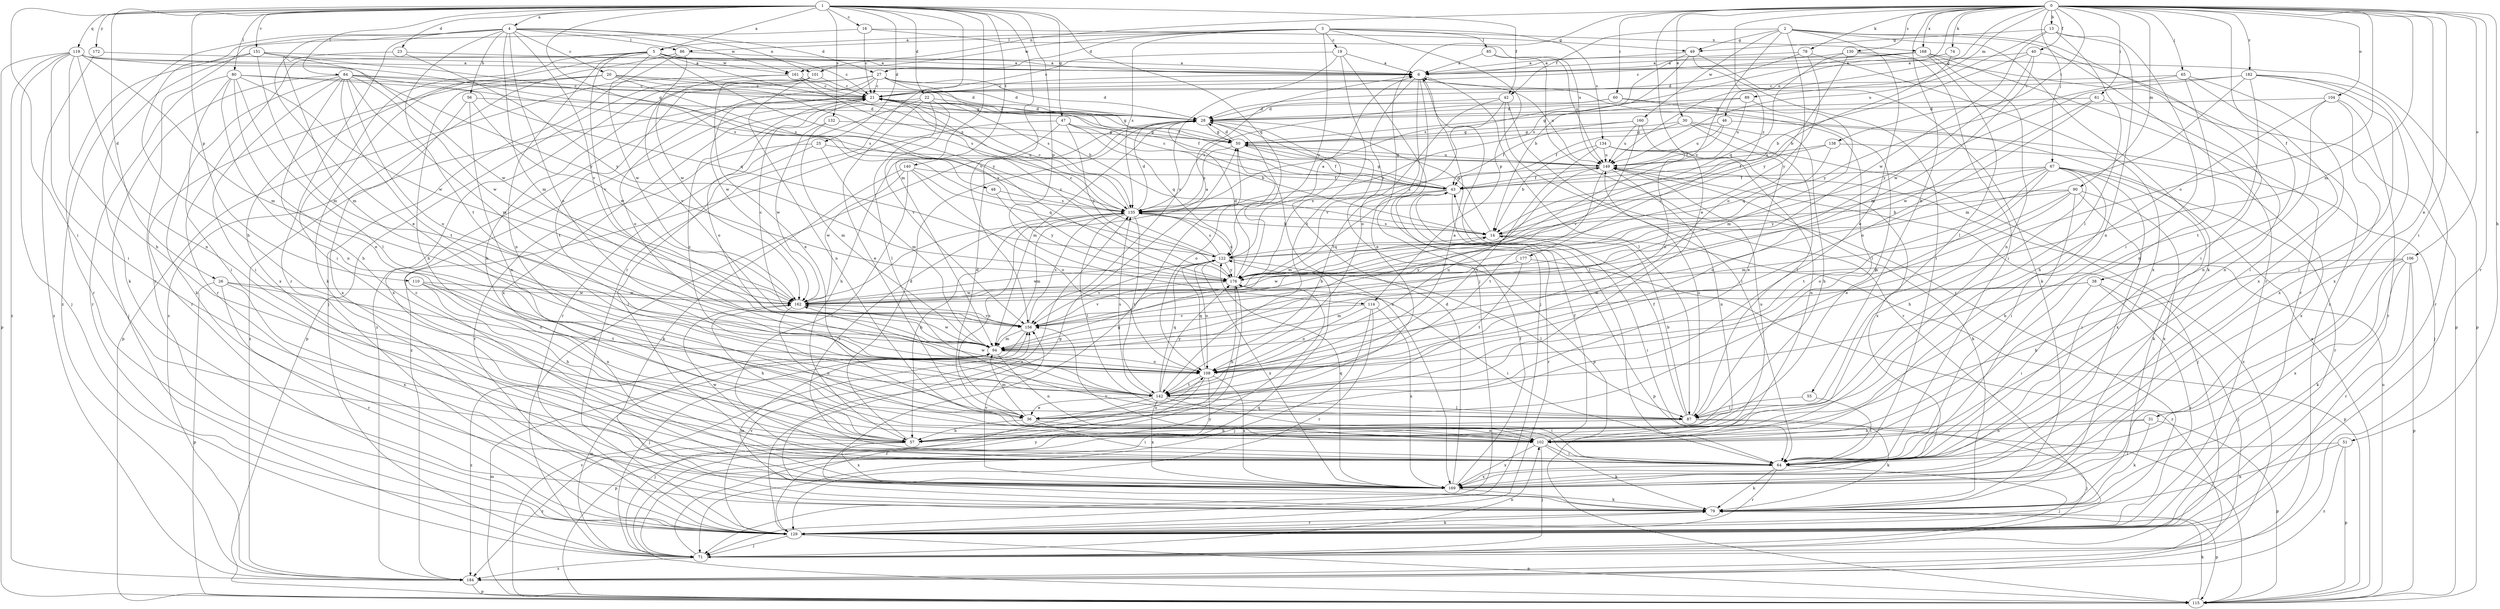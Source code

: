 strict digraph  {
0;
1;
2;
3;
4;
5;
6;
13;
14;
16;
19;
20;
21;
22;
23;
25;
26;
27;
28;
30;
31;
36;
38;
40;
42;
43;
46;
47;
48;
49;
50;
51;
55;
56;
57;
60;
61;
64;
65;
67;
71;
74;
78;
79;
80;
84;
85;
86;
87;
89;
90;
94;
101;
102;
104;
106;
108;
110;
114;
115;
119;
122;
129;
130;
132;
134;
135;
138;
140;
142;
149;
151;
156;
160;
161;
162;
168;
169;
172;
176;
177;
182;
184;
0 -> 13  [label=b];
0 -> 30  [label=e];
0 -> 31  [label=e];
0 -> 36  [label=e];
0 -> 38  [label=f];
0 -> 40  [label=f];
0 -> 46  [label=g];
0 -> 51  [label=h];
0 -> 55  [label=h];
0 -> 60  [label=i];
0 -> 61  [label=i];
0 -> 64  [label=i];
0 -> 65  [label=j];
0 -> 67  [label=j];
0 -> 71  [label=j];
0 -> 74  [label=k];
0 -> 78  [label=k];
0 -> 89  [label=m];
0 -> 90  [label=m];
0 -> 94  [label=m];
0 -> 101  [label=n];
0 -> 104  [label=o];
0 -> 106  [label=o];
0 -> 108  [label=o];
0 -> 129  [label=r];
0 -> 130  [label=s];
0 -> 138  [label=t];
0 -> 149  [label=u];
0 -> 168  [label=x];
0 -> 177  [label=z];
0 -> 182  [label=z];
1 -> 4  [label=a];
1 -> 5  [label=a];
1 -> 16  [label=c];
1 -> 22  [label=d];
1 -> 23  [label=d];
1 -> 25  [label=d];
1 -> 26  [label=d];
1 -> 42  [label=f];
1 -> 47  [label=g];
1 -> 48  [label=g];
1 -> 64  [label=i];
1 -> 80  [label=l];
1 -> 84  [label=l];
1 -> 94  [label=m];
1 -> 110  [label=p];
1 -> 114  [label=p];
1 -> 119  [label=q];
1 -> 122  [label=q];
1 -> 129  [label=r];
1 -> 132  [label=s];
1 -> 140  [label=t];
1 -> 151  [label=v];
1 -> 156  [label=v];
1 -> 172  [label=y];
2 -> 36  [label=e];
2 -> 42  [label=f];
2 -> 49  [label=g];
2 -> 79  [label=k];
2 -> 108  [label=o];
2 -> 129  [label=r];
2 -> 160  [label=w];
2 -> 176  [label=y];
2 -> 184  [label=z];
3 -> 5  [label=a];
3 -> 19  [label=c];
3 -> 27  [label=d];
3 -> 85  [label=l];
3 -> 86  [label=l];
3 -> 114  [label=p];
3 -> 134  [label=s];
3 -> 135  [label=s];
3 -> 161  [label=w];
3 -> 168  [label=x];
3 -> 176  [label=y];
4 -> 20  [label=c];
4 -> 27  [label=d];
4 -> 36  [label=e];
4 -> 56  [label=h];
4 -> 57  [label=h];
4 -> 86  [label=l];
4 -> 94  [label=m];
4 -> 101  [label=n];
4 -> 108  [label=o];
4 -> 129  [label=r];
4 -> 142  [label=t];
4 -> 156  [label=v];
4 -> 161  [label=w];
4 -> 184  [label=z];
5 -> 6  [label=a];
5 -> 21  [label=c];
5 -> 64  [label=i];
5 -> 79  [label=k];
5 -> 102  [label=n];
5 -> 129  [label=r];
5 -> 135  [label=s];
5 -> 156  [label=v];
5 -> 161  [label=w];
5 -> 162  [label=w];
5 -> 176  [label=y];
6 -> 21  [label=c];
6 -> 36  [label=e];
6 -> 64  [label=i];
6 -> 87  [label=l];
6 -> 108  [label=o];
6 -> 176  [label=y];
13 -> 49  [label=g];
13 -> 64  [label=i];
13 -> 87  [label=l];
13 -> 102  [label=n];
13 -> 149  [label=u];
13 -> 162  [label=w];
14 -> 28  [label=d];
14 -> 64  [label=i];
14 -> 115  [label=p];
14 -> 122  [label=q];
14 -> 135  [label=s];
16 -> 21  [label=c];
16 -> 49  [label=g];
16 -> 129  [label=r];
16 -> 149  [label=u];
19 -> 6  [label=a];
19 -> 21  [label=c];
19 -> 71  [label=j];
19 -> 142  [label=t];
19 -> 156  [label=v];
20 -> 21  [label=c];
20 -> 28  [label=d];
20 -> 57  [label=h];
20 -> 129  [label=r];
20 -> 135  [label=s];
20 -> 169  [label=x];
20 -> 176  [label=y];
21 -> 28  [label=d];
21 -> 43  [label=f];
21 -> 50  [label=g];
21 -> 108  [label=o];
21 -> 169  [label=x];
21 -> 184  [label=z];
22 -> 28  [label=d];
22 -> 36  [label=e];
22 -> 87  [label=l];
22 -> 129  [label=r];
22 -> 156  [label=v];
22 -> 169  [label=x];
23 -> 6  [label=a];
23 -> 94  [label=m];
23 -> 176  [label=y];
25 -> 64  [label=i];
25 -> 94  [label=m];
25 -> 129  [label=r];
25 -> 149  [label=u];
26 -> 108  [label=o];
26 -> 115  [label=p];
26 -> 129  [label=r];
26 -> 162  [label=w];
26 -> 169  [label=x];
27 -> 21  [label=c];
27 -> 28  [label=d];
27 -> 43  [label=f];
27 -> 57  [label=h];
27 -> 108  [label=o];
27 -> 135  [label=s];
27 -> 142  [label=t];
27 -> 149  [label=u];
27 -> 162  [label=w];
28 -> 50  [label=g];
28 -> 94  [label=m];
28 -> 115  [label=p];
28 -> 169  [label=x];
30 -> 36  [label=e];
30 -> 43  [label=f];
30 -> 50  [label=g];
30 -> 57  [label=h];
30 -> 87  [label=l];
31 -> 57  [label=h];
31 -> 79  [label=k];
31 -> 102  [label=n];
31 -> 115  [label=p];
36 -> 28  [label=d];
36 -> 57  [label=h];
36 -> 64  [label=i];
36 -> 94  [label=m];
36 -> 102  [label=n];
36 -> 135  [label=s];
38 -> 64  [label=i];
38 -> 71  [label=j];
38 -> 94  [label=m];
38 -> 129  [label=r];
38 -> 162  [label=w];
40 -> 6  [label=a];
40 -> 14  [label=b];
40 -> 64  [label=i];
40 -> 94  [label=m];
40 -> 162  [label=w];
42 -> 28  [label=d];
42 -> 64  [label=i];
42 -> 129  [label=r];
42 -> 142  [label=t];
42 -> 156  [label=v];
43 -> 21  [label=c];
43 -> 50  [label=g];
43 -> 94  [label=m];
43 -> 115  [label=p];
43 -> 129  [label=r];
43 -> 135  [label=s];
46 -> 43  [label=f];
46 -> 50  [label=g];
46 -> 71  [label=j];
46 -> 149  [label=u];
47 -> 14  [label=b];
47 -> 50  [label=g];
47 -> 57  [label=h];
47 -> 122  [label=q];
47 -> 176  [label=y];
47 -> 184  [label=z];
48 -> 135  [label=s];
48 -> 176  [label=y];
49 -> 6  [label=a];
49 -> 14  [label=b];
49 -> 64  [label=i];
49 -> 79  [label=k];
49 -> 135  [label=s];
50 -> 28  [label=d];
50 -> 43  [label=f];
50 -> 108  [label=o];
50 -> 135  [label=s];
50 -> 149  [label=u];
51 -> 64  [label=i];
51 -> 79  [label=k];
51 -> 115  [label=p];
51 -> 184  [label=z];
55 -> 64  [label=i];
55 -> 87  [label=l];
56 -> 28  [label=d];
56 -> 102  [label=n];
56 -> 162  [label=w];
56 -> 169  [label=x];
57 -> 28  [label=d];
57 -> 108  [label=o];
57 -> 169  [label=x];
57 -> 184  [label=z];
60 -> 28  [label=d];
60 -> 57  [label=h];
60 -> 87  [label=l];
60 -> 135  [label=s];
61 -> 28  [label=d];
61 -> 102  [label=n];
61 -> 108  [label=o];
61 -> 162  [label=w];
64 -> 71  [label=j];
64 -> 79  [label=k];
64 -> 129  [label=r];
64 -> 135  [label=s];
64 -> 156  [label=v];
64 -> 162  [label=w];
64 -> 169  [label=x];
65 -> 21  [label=c];
65 -> 64  [label=i];
65 -> 102  [label=n];
65 -> 169  [label=x];
65 -> 176  [label=y];
67 -> 36  [label=e];
67 -> 43  [label=f];
67 -> 57  [label=h];
67 -> 64  [label=i];
67 -> 79  [label=k];
67 -> 108  [label=o];
67 -> 129  [label=r];
67 -> 142  [label=t];
67 -> 169  [label=x];
67 -> 176  [label=y];
71 -> 28  [label=d];
71 -> 94  [label=m];
71 -> 102  [label=n];
71 -> 122  [label=q];
71 -> 176  [label=y];
71 -> 184  [label=z];
74 -> 6  [label=a];
74 -> 14  [label=b];
78 -> 6  [label=a];
78 -> 28  [label=d];
78 -> 169  [label=x];
78 -> 176  [label=y];
79 -> 50  [label=g];
79 -> 94  [label=m];
79 -> 115  [label=p];
79 -> 129  [label=r];
79 -> 135  [label=s];
80 -> 21  [label=c];
80 -> 36  [label=e];
80 -> 64  [label=i];
80 -> 87  [label=l];
80 -> 102  [label=n];
80 -> 122  [label=q];
80 -> 129  [label=r];
80 -> 162  [label=w];
84 -> 21  [label=c];
84 -> 50  [label=g];
84 -> 57  [label=h];
84 -> 64  [label=i];
84 -> 71  [label=j];
84 -> 79  [label=k];
84 -> 94  [label=m];
84 -> 108  [label=o];
84 -> 135  [label=s];
84 -> 142  [label=t];
84 -> 162  [label=w];
85 -> 6  [label=a];
85 -> 129  [label=r];
85 -> 149  [label=u];
86 -> 6  [label=a];
86 -> 71  [label=j];
86 -> 162  [label=w];
86 -> 184  [label=z];
87 -> 14  [label=b];
87 -> 43  [label=f];
87 -> 57  [label=h];
87 -> 71  [label=j];
87 -> 79  [label=k];
87 -> 149  [label=u];
89 -> 28  [label=d];
89 -> 50  [label=g];
89 -> 94  [label=m];
89 -> 149  [label=u];
90 -> 14  [label=b];
90 -> 57  [label=h];
90 -> 64  [label=i];
90 -> 94  [label=m];
90 -> 108  [label=o];
90 -> 135  [label=s];
90 -> 169  [label=x];
94 -> 102  [label=n];
94 -> 108  [label=o];
94 -> 162  [label=w];
94 -> 184  [label=z];
101 -> 21  [label=c];
101 -> 36  [label=e];
101 -> 102  [label=n];
101 -> 115  [label=p];
101 -> 184  [label=z];
102 -> 43  [label=f];
102 -> 64  [label=i];
102 -> 71  [label=j];
102 -> 79  [label=k];
102 -> 149  [label=u];
102 -> 169  [label=x];
104 -> 28  [label=d];
104 -> 57  [label=h];
104 -> 102  [label=n];
104 -> 129  [label=r];
104 -> 169  [label=x];
106 -> 57  [label=h];
106 -> 79  [label=k];
106 -> 115  [label=p];
106 -> 129  [label=r];
106 -> 169  [label=x];
106 -> 176  [label=y];
108 -> 115  [label=p];
108 -> 122  [label=q];
108 -> 129  [label=r];
108 -> 142  [label=t];
108 -> 149  [label=u];
108 -> 169  [label=x];
110 -> 57  [label=h];
110 -> 102  [label=n];
110 -> 142  [label=t];
110 -> 162  [label=w];
114 -> 71  [label=j];
114 -> 108  [label=o];
114 -> 129  [label=r];
114 -> 156  [label=v];
114 -> 169  [label=x];
115 -> 6  [label=a];
115 -> 79  [label=k];
115 -> 94  [label=m];
115 -> 149  [label=u];
115 -> 156  [label=v];
115 -> 176  [label=y];
119 -> 6  [label=a];
119 -> 57  [label=h];
119 -> 64  [label=i];
119 -> 71  [label=j];
119 -> 94  [label=m];
119 -> 102  [label=n];
119 -> 115  [label=p];
119 -> 135  [label=s];
119 -> 176  [label=y];
119 -> 184  [label=z];
122 -> 6  [label=a];
122 -> 21  [label=c];
122 -> 87  [label=l];
122 -> 108  [label=o];
122 -> 135  [label=s];
122 -> 156  [label=v];
122 -> 162  [label=w];
122 -> 169  [label=x];
122 -> 176  [label=y];
129 -> 50  [label=g];
129 -> 71  [label=j];
129 -> 79  [label=k];
129 -> 115  [label=p];
129 -> 156  [label=v];
130 -> 6  [label=a];
130 -> 64  [label=i];
130 -> 115  [label=p];
130 -> 122  [label=q];
130 -> 176  [label=y];
132 -> 50  [label=g];
132 -> 94  [label=m];
132 -> 162  [label=w];
134 -> 14  [label=b];
134 -> 102  [label=n];
134 -> 142  [label=t];
134 -> 149  [label=u];
134 -> 169  [label=x];
134 -> 184  [label=z];
135 -> 14  [label=b];
135 -> 21  [label=c];
135 -> 28  [label=d];
135 -> 57  [label=h];
135 -> 87  [label=l];
135 -> 94  [label=m];
135 -> 142  [label=t];
138 -> 43  [label=f];
138 -> 122  [label=q];
138 -> 149  [label=u];
138 -> 169  [label=x];
140 -> 43  [label=f];
140 -> 64  [label=i];
140 -> 79  [label=k];
140 -> 108  [label=o];
140 -> 122  [label=q];
140 -> 162  [label=w];
142 -> 6  [label=a];
142 -> 21  [label=c];
142 -> 36  [label=e];
142 -> 64  [label=i];
142 -> 71  [label=j];
142 -> 87  [label=l];
142 -> 122  [label=q];
142 -> 135  [label=s];
142 -> 162  [label=w];
142 -> 169  [label=x];
142 -> 176  [label=y];
149 -> 43  [label=f];
149 -> 50  [label=g];
149 -> 71  [label=j];
149 -> 79  [label=k];
149 -> 102  [label=n];
149 -> 135  [label=s];
149 -> 142  [label=t];
151 -> 6  [label=a];
151 -> 79  [label=k];
151 -> 94  [label=m];
151 -> 129  [label=r];
151 -> 135  [label=s];
151 -> 162  [label=w];
156 -> 14  [label=b];
156 -> 21  [label=c];
156 -> 71  [label=j];
156 -> 94  [label=m];
156 -> 135  [label=s];
160 -> 43  [label=f];
160 -> 50  [label=g];
160 -> 108  [label=o];
160 -> 149  [label=u];
160 -> 156  [label=v];
161 -> 14  [label=b];
161 -> 21  [label=c];
161 -> 28  [label=d];
161 -> 115  [label=p];
161 -> 156  [label=v];
162 -> 6  [label=a];
162 -> 57  [label=h];
162 -> 102  [label=n];
162 -> 156  [label=v];
168 -> 6  [label=a];
168 -> 21  [label=c];
168 -> 87  [label=l];
168 -> 102  [label=n];
168 -> 115  [label=p];
168 -> 129  [label=r];
168 -> 135  [label=s];
169 -> 21  [label=c];
169 -> 28  [label=d];
169 -> 43  [label=f];
169 -> 79  [label=k];
169 -> 122  [label=q];
169 -> 156  [label=v];
172 -> 6  [label=a];
172 -> 184  [label=z];
176 -> 21  [label=c];
176 -> 28  [label=d];
176 -> 57  [label=h];
176 -> 64  [label=i];
176 -> 135  [label=s];
176 -> 156  [label=v];
176 -> 162  [label=w];
177 -> 142  [label=t];
177 -> 162  [label=w];
177 -> 176  [label=y];
177 -> 184  [label=z];
182 -> 21  [label=c];
182 -> 64  [label=i];
182 -> 94  [label=m];
182 -> 129  [label=r];
182 -> 142  [label=t];
182 -> 169  [label=x];
182 -> 176  [label=y];
184 -> 115  [label=p];
}
